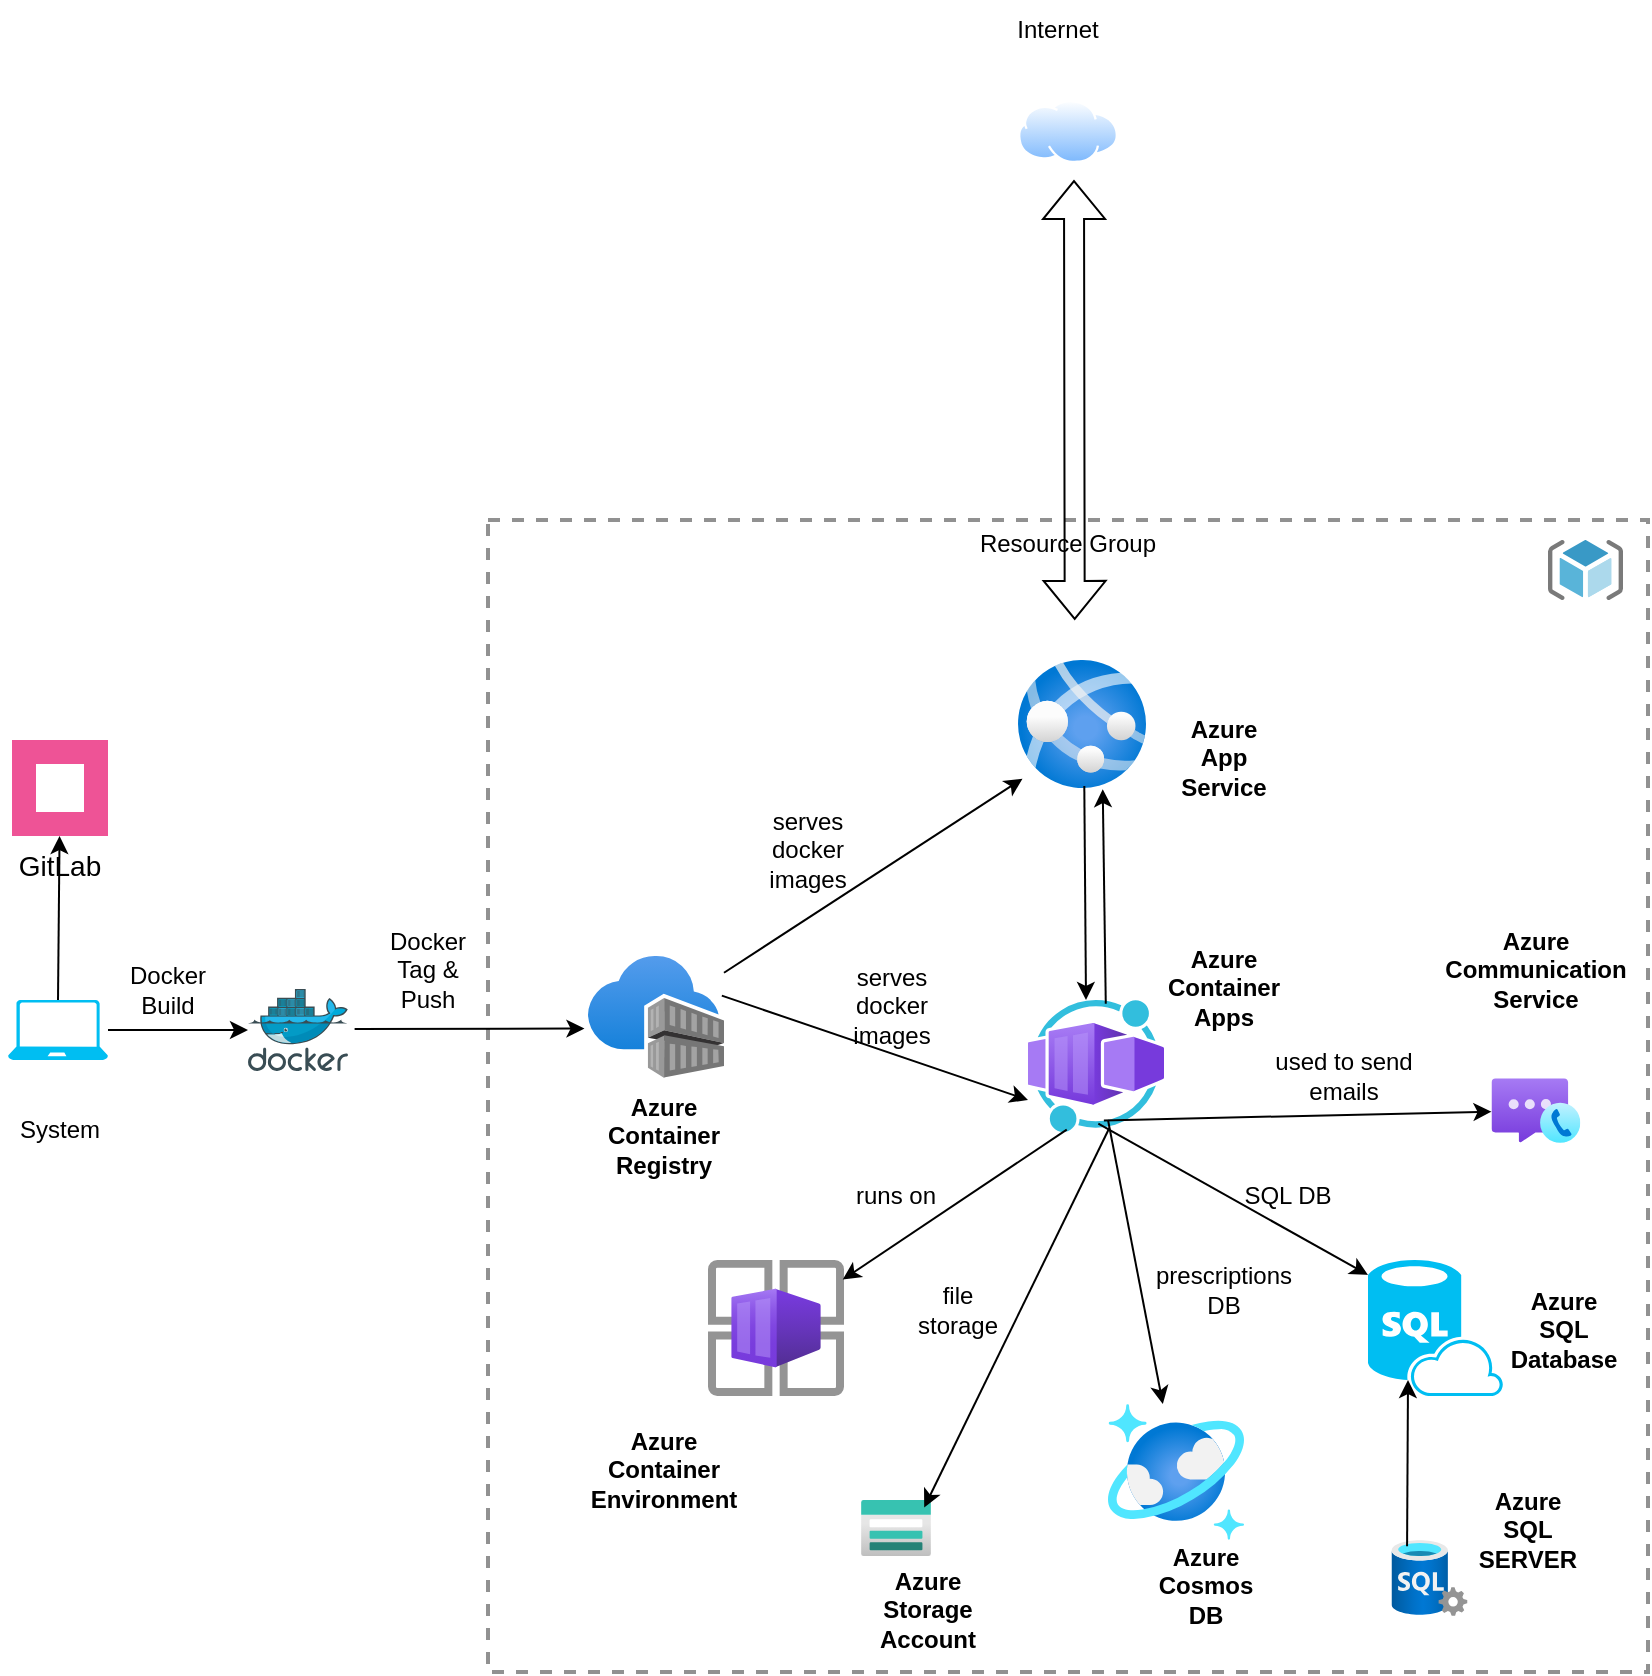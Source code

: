 <mxfile version="27.0.5">
  <diagram name="Page-1" id="izHoScZf2CAuAq_ldkgC">
    <mxGraphModel dx="3807" dy="1535" grid="1" gridSize="10" guides="1" tooltips="1" connect="1" arrows="1" fold="1" page="1" pageScale="1" pageWidth="827" pageHeight="1169" math="0" shadow="0">
      <root>
        <mxCell id="0" />
        <mxCell id="1" parent="0" />
        <mxCell id="FypztEzzwrIMTHwMBpt8-13" value="Resource Group" style="fontStyle=0;verticalAlign=top;align=center;spacingTop=-2;fillColor=none;rounded=0;whiteSpace=wrap;html=1;strokeColor=#919191;strokeWidth=2;dashed=1;container=1;collapsible=0;expand=0;recursiveResize=0;" vertex="1" parent="1">
          <mxGeometry x="200" y="410" width="580" height="576" as="geometry" />
        </mxCell>
        <mxCell id="FypztEzzwrIMTHwMBpt8-10" value="" style="image;aspect=fixed;html=1;points=[];align=center;fontSize=12;image=img/lib/azure2/containers/Container_Registries.svg;" vertex="1" parent="FypztEzzwrIMTHwMBpt8-13">
          <mxGeometry x="50" y="218" width="68" height="61" as="geometry" />
        </mxCell>
        <mxCell id="FypztEzzwrIMTHwMBpt8-12" value="" style="image;sketch=0;aspect=fixed;html=1;points=[];align=center;fontSize=12;image=img/lib/mscae/ResourceGroup.svg;" vertex="1" parent="FypztEzzwrIMTHwMBpt8-13">
          <mxGeometry x="530" y="10" width="37.5" height="30" as="geometry" />
        </mxCell>
        <mxCell id="FypztEzzwrIMTHwMBpt8-15" value="" style="image;aspect=fixed;html=1;points=[];align=center;fontSize=12;image=img/lib/azure2/databases/SQL_Server.svg;" vertex="1" parent="FypztEzzwrIMTHwMBpt8-13">
          <mxGeometry x="451.75" y="510" width="38" height="38" as="geometry" />
        </mxCell>
        <mxCell id="FypztEzzwrIMTHwMBpt8-7" value="" style="image;aspect=fixed;html=1;points=[];align=center;fontSize=12;image=img/lib/azure2/other/Container_App_Environments.svg;" vertex="1" parent="FypztEzzwrIMTHwMBpt8-13">
          <mxGeometry x="110" y="370" width="68" height="68" as="geometry" />
        </mxCell>
        <mxCell id="FypztEzzwrIMTHwMBpt8-8" value="" style="image;aspect=fixed;html=1;points=[];align=center;fontSize=12;image=img/lib/azure2/other/Worker_Container_App.svg;" vertex="1" parent="FypztEzzwrIMTHwMBpt8-13">
          <mxGeometry x="270" y="240" width="68" height="66" as="geometry" />
        </mxCell>
        <mxCell id="FypztEzzwrIMTHwMBpt8-4" value="" style="image;aspect=fixed;html=1;points=[];align=center;fontSize=12;image=img/lib/azure2/databases/Azure_Cosmos_DB.svg;" vertex="1" parent="FypztEzzwrIMTHwMBpt8-13">
          <mxGeometry x="310" y="442" width="68" height="68" as="geometry" />
        </mxCell>
        <mxCell id="FypztEzzwrIMTHwMBpt8-3" value="" style="verticalLabelPosition=bottom;html=1;verticalAlign=top;align=center;strokeColor=none;fillColor=#00BEF2;shape=mxgraph.azure.sql_database_sql_azure;" vertex="1" parent="FypztEzzwrIMTHwMBpt8-13">
          <mxGeometry x="440" y="370" width="67.5" height="68" as="geometry" />
        </mxCell>
        <mxCell id="FypztEzzwrIMTHwMBpt8-5" value="" style="image;aspect=fixed;html=1;points=[];align=center;fontSize=12;image=img/lib/azure2/storage/Storage_Accounts.svg;" vertex="1" parent="FypztEzzwrIMTHwMBpt8-13">
          <mxGeometry x="186.5" y="490" width="35" height="28" as="geometry" />
        </mxCell>
        <mxCell id="FypztEzzwrIMTHwMBpt8-6" value="" style="image;aspect=fixed;html=1;points=[];align=center;fontSize=12;image=img/lib/azure2/other/Azure_Communication_Services.svg;" vertex="1" parent="FypztEzzwrIMTHwMBpt8-13">
          <mxGeometry x="501.75" y="279" width="44.41" height="32.65" as="geometry" />
        </mxCell>
        <mxCell id="FypztEzzwrIMTHwMBpt8-9" value="" style="image;aspect=fixed;html=1;points=[];align=center;fontSize=12;image=img/lib/azure2/containers/App_Services.svg;" vertex="1" parent="FypztEzzwrIMTHwMBpt8-13">
          <mxGeometry x="265" y="70" width="64" height="64" as="geometry" />
        </mxCell>
        <mxCell id="FypztEzzwrIMTHwMBpt8-27" value="" style="endArrow=classic;html=1;rounded=0;entryX=0.035;entryY=0.927;entryDx=0;entryDy=0;entryPerimeter=0;" edge="1" parent="FypztEzzwrIMTHwMBpt8-13" source="FypztEzzwrIMTHwMBpt8-10" target="FypztEzzwrIMTHwMBpt8-9">
          <mxGeometry width="50" height="50" relative="1" as="geometry">
            <mxPoint x="110" y="250" as="sourcePoint" />
            <mxPoint x="160" y="200" as="targetPoint" />
          </mxGeometry>
        </mxCell>
        <mxCell id="FypztEzzwrIMTHwMBpt8-28" value="" style="endArrow=classic;html=1;rounded=0;exitX=0.984;exitY=0.325;exitDx=0;exitDy=0;exitPerimeter=0;" edge="1" parent="FypztEzzwrIMTHwMBpt8-13" source="FypztEzzwrIMTHwMBpt8-10">
          <mxGeometry width="50" height="50" relative="1" as="geometry">
            <mxPoint x="130" y="320" as="sourcePoint" />
            <mxPoint x="270" y="290" as="targetPoint" />
          </mxGeometry>
        </mxCell>
        <mxCell id="FypztEzzwrIMTHwMBpt8-31" value="" style="endArrow=classic;html=1;rounded=0;exitX=0.558;exitY=0.912;exitDx=0;exitDy=0;exitPerimeter=0;" edge="1" parent="FypztEzzwrIMTHwMBpt8-13" source="FypztEzzwrIMTHwMBpt8-8" target="FypztEzzwrIMTHwMBpt8-6">
          <mxGeometry width="50" height="50" relative="1" as="geometry">
            <mxPoint x="110" y="250" as="sourcePoint" />
            <mxPoint x="160" y="200" as="targetPoint" />
          </mxGeometry>
        </mxCell>
        <mxCell id="FypztEzzwrIMTHwMBpt8-32" value="" style="endArrow=classic;html=1;rounded=0;exitX=0.517;exitY=0.937;exitDx=0;exitDy=0;exitPerimeter=0;entryX=0;entryY=0.11;entryDx=0;entryDy=0;entryPerimeter=0;" edge="1" parent="FypztEzzwrIMTHwMBpt8-13" source="FypztEzzwrIMTHwMBpt8-8" target="FypztEzzwrIMTHwMBpt8-3">
          <mxGeometry width="50" height="50" relative="1" as="geometry">
            <mxPoint x="110" y="250" as="sourcePoint" />
            <mxPoint x="160" y="200" as="targetPoint" />
          </mxGeometry>
        </mxCell>
        <mxCell id="FypztEzzwrIMTHwMBpt8-35" value="" style="endArrow=classic;html=1;rounded=0;exitX=0.205;exitY=0.082;exitDx=0;exitDy=0;exitPerimeter=0;" edge="1" parent="FypztEzzwrIMTHwMBpt8-13" source="FypztEzzwrIMTHwMBpt8-15">
          <mxGeometry width="50" height="50" relative="1" as="geometry">
            <mxPoint x="410" y="480" as="sourcePoint" />
            <mxPoint x="460" y="430" as="targetPoint" />
          </mxGeometry>
        </mxCell>
        <mxCell id="FypztEzzwrIMTHwMBpt8-37" value="" style="endArrow=classic;html=1;rounded=0;exitX=0.599;exitY=0.968;exitDx=0;exitDy=0;exitPerimeter=0;entryX=0.903;entryY=0.132;entryDx=0;entryDy=0;entryPerimeter=0;" edge="1" parent="FypztEzzwrIMTHwMBpt8-13" source="FypztEzzwrIMTHwMBpt8-8" target="FypztEzzwrIMTHwMBpt8-5">
          <mxGeometry width="50" height="50" relative="1" as="geometry">
            <mxPoint x="190" y="310" as="sourcePoint" />
            <mxPoint x="240" y="260" as="targetPoint" />
          </mxGeometry>
        </mxCell>
        <mxCell id="FypztEzzwrIMTHwMBpt8-26" value="" style="endArrow=classic;html=1;rounded=0;exitX=0.518;exitY=0.985;exitDx=0;exitDy=0;exitPerimeter=0;" edge="1" parent="FypztEzzwrIMTHwMBpt8-13" source="FypztEzzwrIMTHwMBpt8-9">
          <mxGeometry width="50" height="50" relative="1" as="geometry">
            <mxPoint x="295" y="140" as="sourcePoint" />
            <mxPoint x="299" y="240" as="targetPoint" />
          </mxGeometry>
        </mxCell>
        <mxCell id="FypztEzzwrIMTHwMBpt8-39" value="" style="endArrow=classic;html=1;rounded=0;exitX=0.572;exitY=0.029;exitDx=0;exitDy=0;exitPerimeter=0;entryX=0.662;entryY=1.009;entryDx=0;entryDy=0;entryPerimeter=0;" edge="1" parent="FypztEzzwrIMTHwMBpt8-13" source="FypztEzzwrIMTHwMBpt8-8" target="FypztEzzwrIMTHwMBpt8-9">
          <mxGeometry width="50" height="50" relative="1" as="geometry">
            <mxPoint x="140" y="120" as="sourcePoint" />
            <mxPoint x="190" y="70" as="targetPoint" />
          </mxGeometry>
        </mxCell>
        <mxCell id="FypztEzzwrIMTHwMBpt8-44" value="Azure Container Registry" style="text;html=1;align=center;verticalAlign=middle;whiteSpace=wrap;rounded=0;fontStyle=1" vertex="1" parent="FypztEzzwrIMTHwMBpt8-13">
          <mxGeometry x="58" y="292.65" width="60" height="30" as="geometry" />
        </mxCell>
        <mxCell id="FypztEzzwrIMTHwMBpt8-45" value="serves docker images" style="text;html=1;align=center;verticalAlign=middle;whiteSpace=wrap;rounded=0;" vertex="1" parent="FypztEzzwrIMTHwMBpt8-13">
          <mxGeometry x="130" y="150" width="60" height="30" as="geometry" />
        </mxCell>
        <mxCell id="FypztEzzwrIMTHwMBpt8-46" value="file storage" style="text;html=1;align=center;verticalAlign=middle;whiteSpace=wrap;rounded=0;" vertex="1" parent="FypztEzzwrIMTHwMBpt8-13">
          <mxGeometry x="205" y="380" width="60" height="30" as="geometry" />
        </mxCell>
        <mxCell id="FypztEzzwrIMTHwMBpt8-47" value="Azure App Service" style="text;html=1;align=center;verticalAlign=middle;whiteSpace=wrap;rounded=0;fontStyle=1" vertex="1" parent="FypztEzzwrIMTHwMBpt8-13">
          <mxGeometry x="338" y="104" width="60" height="30" as="geometry" />
        </mxCell>
        <mxCell id="FypztEzzwrIMTHwMBpt8-48" value="&lt;b&gt;Azure Container Apps&lt;/b&gt;" style="text;html=1;align=center;verticalAlign=middle;whiteSpace=wrap;rounded=0;" vertex="1" parent="FypztEzzwrIMTHwMBpt8-13">
          <mxGeometry x="338" y="219" width="60" height="30" as="geometry" />
        </mxCell>
        <mxCell id="FypztEzzwrIMTHwMBpt8-50" value="Azure Container Environment" style="text;html=1;align=center;verticalAlign=middle;whiteSpace=wrap;rounded=0;fontStyle=1" vertex="1" parent="FypztEzzwrIMTHwMBpt8-13">
          <mxGeometry x="58" y="460" width="60" height="30" as="geometry" />
        </mxCell>
        <mxCell id="FypztEzzwrIMTHwMBpt8-52" value="&lt;b&gt;Azure Storage Account&lt;/b&gt;" style="text;html=1;align=center;verticalAlign=middle;whiteSpace=wrap;rounded=0;" vertex="1" parent="FypztEzzwrIMTHwMBpt8-13">
          <mxGeometry x="190" y="530" width="60" height="30" as="geometry" />
        </mxCell>
        <mxCell id="FypztEzzwrIMTHwMBpt8-53" value="&lt;b&gt;Azure Cosmos DB&lt;/b&gt;" style="text;html=1;align=center;verticalAlign=middle;whiteSpace=wrap;rounded=0;" vertex="1" parent="FypztEzzwrIMTHwMBpt8-13">
          <mxGeometry x="329" y="518" width="60" height="30" as="geometry" />
        </mxCell>
        <mxCell id="FypztEzzwrIMTHwMBpt8-55" value="&lt;b&gt;Azure SQL SERVER&lt;/b&gt;" style="text;html=1;align=center;verticalAlign=middle;whiteSpace=wrap;rounded=0;" vertex="1" parent="FypztEzzwrIMTHwMBpt8-13">
          <mxGeometry x="489.75" y="490" width="60" height="30" as="geometry" />
        </mxCell>
        <mxCell id="FypztEzzwrIMTHwMBpt8-56" value="&lt;b&gt;Azure Communication&lt;br&gt;Service&lt;/b&gt;" style="text;html=1;align=center;verticalAlign=middle;whiteSpace=wrap;rounded=0;" vertex="1" parent="FypztEzzwrIMTHwMBpt8-13">
          <mxGeometry x="493.96" y="210" width="60" height="30" as="geometry" />
        </mxCell>
        <mxCell id="FypztEzzwrIMTHwMBpt8-59" value="" style="endArrow=classic;html=1;rounded=0;exitX=0.285;exitY=0.982;exitDx=0;exitDy=0;exitPerimeter=0;entryX=0.991;entryY=0.144;entryDx=0;entryDy=0;entryPerimeter=0;" edge="1" parent="FypztEzzwrIMTHwMBpt8-13" source="FypztEzzwrIMTHwMBpt8-8" target="FypztEzzwrIMTHwMBpt8-7">
          <mxGeometry width="50" height="50" relative="1" as="geometry">
            <mxPoint x="270" y="280" as="sourcePoint" />
            <mxPoint x="320" y="230" as="targetPoint" />
          </mxGeometry>
        </mxCell>
        <mxCell id="FypztEzzwrIMTHwMBpt8-60" value="runs on" style="text;html=1;align=center;verticalAlign=middle;whiteSpace=wrap;rounded=0;" vertex="1" parent="FypztEzzwrIMTHwMBpt8-13">
          <mxGeometry x="174" y="322.65" width="60" height="30" as="geometry" />
        </mxCell>
        <mxCell id="FypztEzzwrIMTHwMBpt8-61" value="prescriptions&lt;div&gt;DB&lt;/div&gt;" style="text;html=1;align=center;verticalAlign=middle;whiteSpace=wrap;rounded=0;" vertex="1" parent="FypztEzzwrIMTHwMBpt8-13">
          <mxGeometry x="338" y="370" width="60" height="30" as="geometry" />
        </mxCell>
        <mxCell id="FypztEzzwrIMTHwMBpt8-96" value="SQL DB" style="text;html=1;align=center;verticalAlign=middle;whiteSpace=wrap;rounded=0;" vertex="1" parent="FypztEzzwrIMTHwMBpt8-13">
          <mxGeometry x="370" y="322.65" width="60" height="30" as="geometry" />
        </mxCell>
        <mxCell id="FypztEzzwrIMTHwMBpt8-97" value="used to send emails" style="text;html=1;align=center;verticalAlign=middle;whiteSpace=wrap;rounded=0;" vertex="1" parent="FypztEzzwrIMTHwMBpt8-13">
          <mxGeometry x="389" y="262.65" width="78.25" height="30" as="geometry" />
        </mxCell>
        <mxCell id="FypztEzzwrIMTHwMBpt8-11" value="" style="image;sketch=0;aspect=fixed;html=1;points=[];align=center;fontSize=12;image=img/lib/mscae/Docker.svg;" vertex="1" parent="1">
          <mxGeometry x="80" y="644.5" width="50" height="41" as="geometry" />
        </mxCell>
        <mxCell id="FypztEzzwrIMTHwMBpt8-14" value="" style="image;aspect=fixed;perimeter=ellipsePerimeter;html=1;align=center;shadow=0;dashed=0;spacingTop=3;image=img/lib/active_directory/internet_cloud.svg;" vertex="1" parent="1">
          <mxGeometry x="465" y="200" width="50" height="31.5" as="geometry" />
        </mxCell>
        <mxCell id="FypztEzzwrIMTHwMBpt8-23" value="" style="edgeStyle=orthogonalEdgeStyle;rounded=0;orthogonalLoop=1;jettySize=auto;html=1;" edge="1" parent="1" source="FypztEzzwrIMTHwMBpt8-16" target="FypztEzzwrIMTHwMBpt8-11">
          <mxGeometry relative="1" as="geometry" />
        </mxCell>
        <mxCell id="FypztEzzwrIMTHwMBpt8-16" value="" style="verticalLabelPosition=bottom;html=1;verticalAlign=top;align=center;strokeColor=none;fillColor=#00BEF2;shape=mxgraph.azure.laptop;pointerEvents=1;" vertex="1" parent="1">
          <mxGeometry x="-40" y="650" width="50" height="30" as="geometry" />
        </mxCell>
        <mxCell id="FypztEzzwrIMTHwMBpt8-17" value="GitLab" style="shape=rect;fillColor=#EE5396;aspect=fixed;resizable=0;labelPosition=center;verticalLabelPosition=bottom;align=center;verticalAlign=top;strokeColor=none;fontSize=14;" vertex="1" parent="1">
          <mxGeometry x="-38" y="520" width="48" height="48" as="geometry" />
        </mxCell>
        <mxCell id="FypztEzzwrIMTHwMBpt8-18" value="" style="fillColor=#ffffff;strokeColor=none;dashed=0;outlineConnect=0;html=1;labelPosition=center;verticalLabelPosition=bottom;verticalAlign=top;part=1;movable=0;resizable=0;rotatable=0;shape=mxgraph.ibm_cloud.logo--gitlab" vertex="1" parent="FypztEzzwrIMTHwMBpt8-17">
          <mxGeometry width="24" height="24" relative="1" as="geometry">
            <mxPoint x="12" y="12" as="offset" />
          </mxGeometry>
        </mxCell>
        <mxCell id="FypztEzzwrIMTHwMBpt8-24" value="" style="endArrow=classic;html=1;rounded=0;exitX=1.066;exitY=0.487;exitDx=0;exitDy=0;exitPerimeter=0;entryX=-0.026;entryY=0.595;entryDx=0;entryDy=0;entryPerimeter=0;" edge="1" parent="1" source="FypztEzzwrIMTHwMBpt8-11" target="FypztEzzwrIMTHwMBpt8-10">
          <mxGeometry width="50" height="50" relative="1" as="geometry">
            <mxPoint x="330" y="740" as="sourcePoint" />
            <mxPoint x="380" y="690" as="targetPoint" />
          </mxGeometry>
        </mxCell>
        <mxCell id="FypztEzzwrIMTHwMBpt8-25" value="" style="endArrow=classic;html=1;rounded=0;exitX=0.5;exitY=0;exitDx=0;exitDy=0;exitPerimeter=0;" edge="1" parent="1" source="FypztEzzwrIMTHwMBpt8-16" target="FypztEzzwrIMTHwMBpt8-17">
          <mxGeometry width="50" height="50" relative="1" as="geometry">
            <mxPoint x="310" y="660" as="sourcePoint" />
            <mxPoint x="360" y="610" as="targetPoint" />
          </mxGeometry>
        </mxCell>
        <mxCell id="FypztEzzwrIMTHwMBpt8-36" value="" style="endArrow=classic;html=1;rounded=0;" edge="1" parent="1" target="FypztEzzwrIMTHwMBpt8-4">
          <mxGeometry width="50" height="50" relative="1" as="geometry">
            <mxPoint x="510" y="710" as="sourcePoint" />
            <mxPoint x="440" y="670" as="targetPoint" />
          </mxGeometry>
        </mxCell>
        <mxCell id="FypztEzzwrIMTHwMBpt8-38" value="" style="shape=flexArrow;endArrow=classic;startArrow=classic;html=1;rounded=0;exitX=0.533;exitY=0.027;exitDx=0;exitDy=0;exitPerimeter=0;" edge="1" parent="1">
          <mxGeometry width="100" height="100" relative="1" as="geometry">
            <mxPoint x="493.354" y="459.962" as="sourcePoint" />
            <mxPoint x="493" y="240" as="targetPoint" />
          </mxGeometry>
        </mxCell>
        <mxCell id="FypztEzzwrIMTHwMBpt8-41" value="Docker Build" style="text;html=1;align=center;verticalAlign=middle;whiteSpace=wrap;rounded=0;" vertex="1" parent="1">
          <mxGeometry x="10" y="630" width="60" height="30" as="geometry" />
        </mxCell>
        <mxCell id="FypztEzzwrIMTHwMBpt8-42" value="Docker Tag &amp;amp; Push" style="text;html=1;align=center;verticalAlign=middle;whiteSpace=wrap;rounded=0;" vertex="1" parent="1">
          <mxGeometry x="140" y="620" width="60" height="30" as="geometry" />
        </mxCell>
        <mxCell id="FypztEzzwrIMTHwMBpt8-57" value="&lt;b&gt;Azure SQL Database&lt;/b&gt;" style="text;html=1;align=center;verticalAlign=middle;whiteSpace=wrap;rounded=0;" vertex="1" parent="1">
          <mxGeometry x="707.75" y="800" width="60" height="30" as="geometry" />
        </mxCell>
        <mxCell id="FypztEzzwrIMTHwMBpt8-58" value="serves docker images" style="text;html=1;align=center;verticalAlign=middle;whiteSpace=wrap;rounded=0;" vertex="1" parent="1">
          <mxGeometry x="371.5" y="638" width="60" height="30" as="geometry" />
        </mxCell>
        <mxCell id="FypztEzzwrIMTHwMBpt8-98" value="System" style="text;html=1;align=center;verticalAlign=middle;whiteSpace=wrap;rounded=0;" vertex="1" parent="1">
          <mxGeometry x="-44" y="700" width="60" height="30" as="geometry" />
        </mxCell>
        <mxCell id="FypztEzzwrIMTHwMBpt8-100" value="Internet" style="text;html=1;align=center;verticalAlign=middle;whiteSpace=wrap;rounded=0;" vertex="1" parent="1">
          <mxGeometry x="455" y="150" width="60" height="30" as="geometry" />
        </mxCell>
      </root>
    </mxGraphModel>
  </diagram>
</mxfile>
